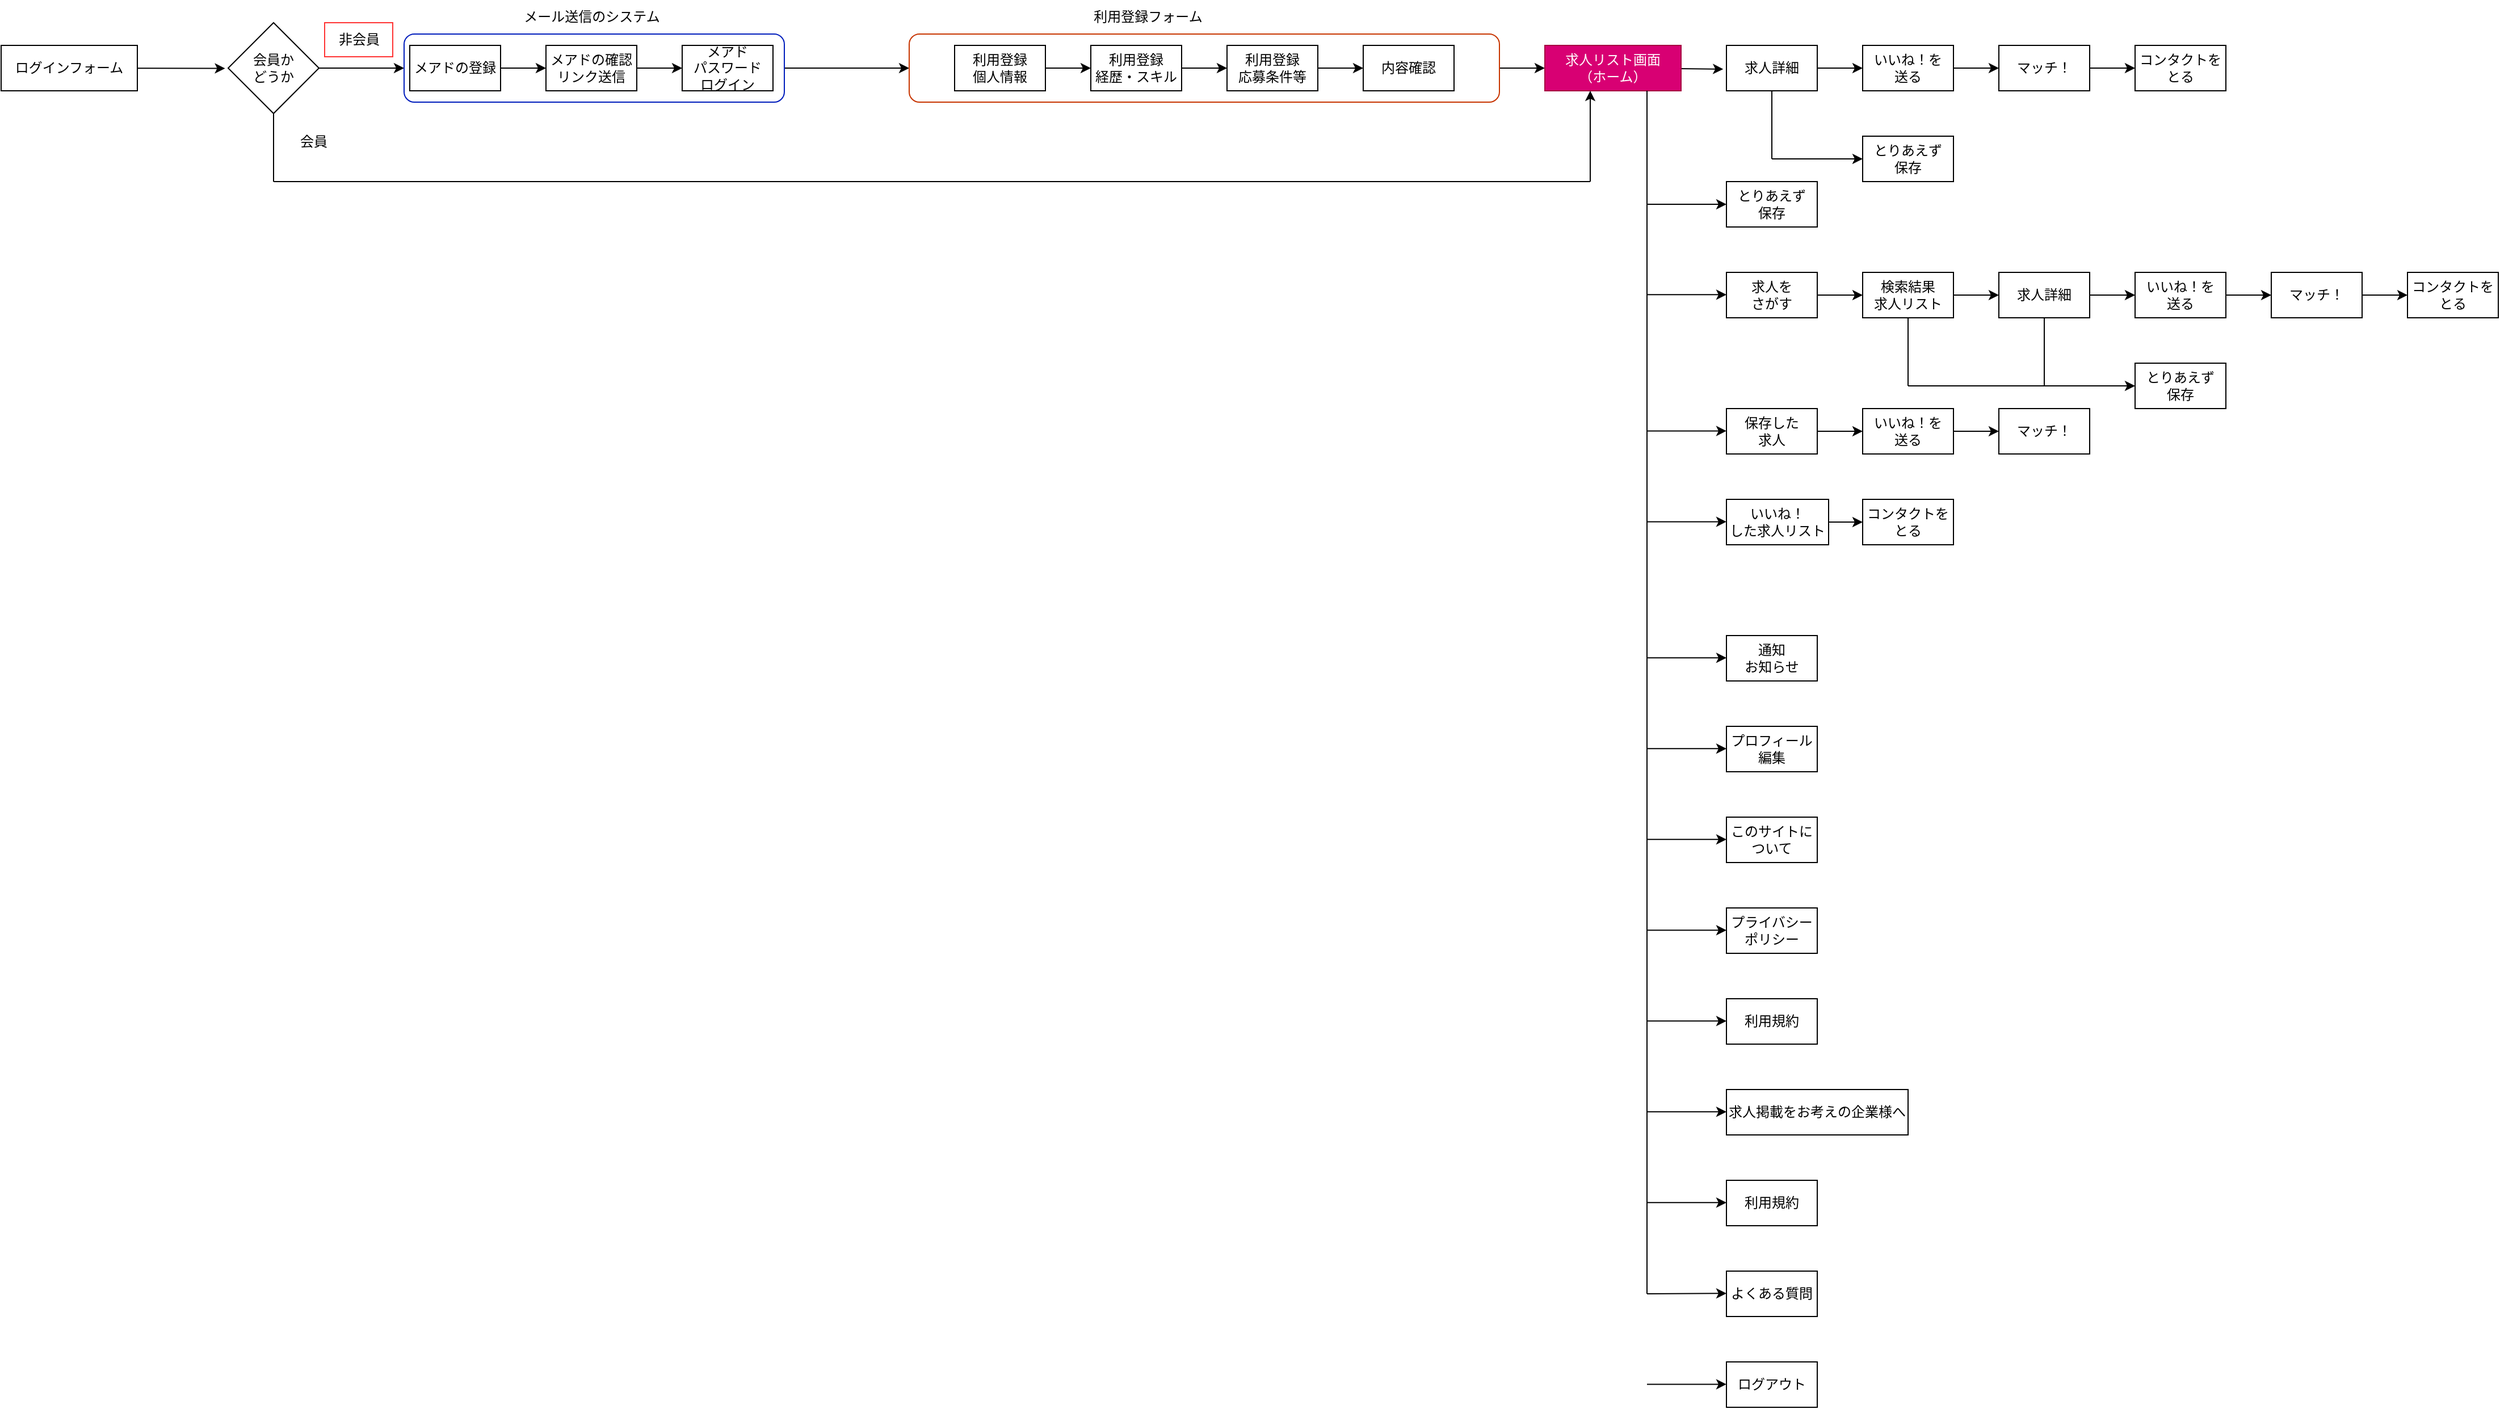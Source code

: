 <mxfile>
    <diagram id="guuzhq2KzPAQsZvOTP76" name="エンドユーザー">
        <mxGraphModel dx="1266" dy="416" grid="1" gridSize="10" guides="1" tooltips="1" connect="1" arrows="1" fold="1" page="1" pageScale="1" pageWidth="2339" pageHeight="3300" math="0" shadow="0">
            <root>
                <mxCell id="0"/>
                <mxCell id="1" parent="0"/>
                <mxCell id="215" style="edgeStyle=none;html=1;entryX=-0.034;entryY=0.503;entryDx=0;entryDy=0;entryPerimeter=0;" parent="1" source="213" target="214" edge="1">
                    <mxGeometry relative="1" as="geometry"/>
                </mxCell>
                <mxCell id="213" value="ログインフォーム" style="rounded=0;whiteSpace=wrap;html=1;" parent="1" vertex="1">
                    <mxGeometry x="40" y="40" width="120" height="40" as="geometry"/>
                </mxCell>
                <mxCell id="250" style="edgeStyle=none;html=1;exitX=1;exitY=0.5;exitDx=0;exitDy=0;entryX=0;entryY=0.5;entryDx=0;entryDy=0;" parent="1" source="214" target="243" edge="1">
                    <mxGeometry relative="1" as="geometry">
                        <mxPoint x="350" y="60.261" as="targetPoint"/>
                    </mxGeometry>
                </mxCell>
                <mxCell id="214" value="会員か&lt;br&gt;どうか" style="rhombus;whiteSpace=wrap;html=1;" parent="1" vertex="1">
                    <mxGeometry x="240" y="20" width="80" height="80" as="geometry"/>
                </mxCell>
                <mxCell id="216" value="ログアウト" style="rounded=0;whiteSpace=wrap;html=1;" parent="1" vertex="1">
                    <mxGeometry x="1560" y="1200" width="80" height="40" as="geometry"/>
                </mxCell>
                <mxCell id="241" style="edgeStyle=none;html=1;entryX=0;entryY=0.5;entryDx=0;entryDy=0;" parent="1" source="217" target="240" edge="1">
                    <mxGeometry relative="1" as="geometry"/>
                </mxCell>
                <mxCell id="217" value="メアドの登録" style="rounded=0;whiteSpace=wrap;html=1;" parent="1" vertex="1">
                    <mxGeometry x="400" y="40" width="80" height="40" as="geometry"/>
                </mxCell>
                <mxCell id="219" value="会員" style="text;html=1;align=center;verticalAlign=middle;resizable=0;points=[];autosize=1;strokeColor=none;fillColor=none;" parent="1" vertex="1">
                    <mxGeometry x="290" y="110" width="50" height="30" as="geometry"/>
                </mxCell>
                <mxCell id="220" value="非会員" style="text;html=1;align=center;verticalAlign=middle;resizable=0;points=[];autosize=1;strokeColor=#FF3333;fillColor=none;" parent="1" vertex="1">
                    <mxGeometry x="325" y="20" width="60" height="30" as="geometry"/>
                </mxCell>
                <mxCell id="235" style="edgeStyle=none;html=1;exitX=1;exitY=0.5;exitDx=0;exitDy=0;entryX=0;entryY=0.5;entryDx=0;entryDy=0;" parent="1" source="232" target="234" edge="1">
                    <mxGeometry relative="1" as="geometry"/>
                </mxCell>
                <mxCell id="232" value="利用登録&lt;br&gt;個人情報" style="rounded=0;whiteSpace=wrap;html=1;" parent="1" vertex="1">
                    <mxGeometry x="880" y="40" width="80" height="40" as="geometry"/>
                </mxCell>
                <mxCell id="321" style="edgeStyle=none;html=1;exitX=1;exitY=0.5;exitDx=0;exitDy=0;entryX=0;entryY=0.5;entryDx=0;entryDy=0;" edge="1" parent="1" source="234" target="236">
                    <mxGeometry relative="1" as="geometry"/>
                </mxCell>
                <mxCell id="234" value="利用登録&lt;br&gt;経歴・スキル" style="rounded=0;whiteSpace=wrap;html=1;" parent="1" vertex="1">
                    <mxGeometry x="1000" y="40" width="80" height="40" as="geometry"/>
                </mxCell>
                <mxCell id="239" style="edgeStyle=none;html=1;entryX=0;entryY=0.5;entryDx=0;entryDy=0;" parent="1" source="236" target="238" edge="1">
                    <mxGeometry relative="1" as="geometry">
                        <mxPoint x="1220" y="60" as="targetPoint"/>
                    </mxGeometry>
                </mxCell>
                <mxCell id="236" value="利用登録&lt;br&gt;応募条件等" style="rounded=0;whiteSpace=wrap;html=1;" parent="1" vertex="1">
                    <mxGeometry x="1120" y="40" width="80" height="40" as="geometry"/>
                </mxCell>
                <mxCell id="238" value="内容確認" style="rounded=0;whiteSpace=wrap;html=1;" parent="1" vertex="1">
                    <mxGeometry x="1240" y="40" width="80" height="40" as="geometry"/>
                </mxCell>
                <mxCell id="248" style="edgeStyle=none;html=1;exitX=1;exitY=0.5;exitDx=0;exitDy=0;entryX=0;entryY=0.5;entryDx=0;entryDy=0;" parent="1" source="240" target="247" edge="1">
                    <mxGeometry relative="1" as="geometry"/>
                </mxCell>
                <mxCell id="240" value="メアドの確認&lt;br&gt;リンク送信" style="rounded=0;whiteSpace=wrap;html=1;" parent="1" vertex="1">
                    <mxGeometry x="520" y="40" width="80" height="40" as="geometry"/>
                </mxCell>
                <mxCell id="322" style="edgeStyle=none;html=1;exitX=1;exitY=0.5;exitDx=0;exitDy=0;entryX=0;entryY=0.5;entryDx=0;entryDy=0;" edge="1" parent="1" source="243" target="245">
                    <mxGeometry relative="1" as="geometry"/>
                </mxCell>
                <mxCell id="243" value="" style="rounded=1;whiteSpace=wrap;html=1;strokeColor=#001DBC;fillColor=none;fontColor=#ffffff;" parent="1" vertex="1">
                    <mxGeometry x="395" y="30" width="335" height="60" as="geometry"/>
                </mxCell>
                <mxCell id="244" value="メール送信のシステム" style="text;html=1;align=center;verticalAlign=middle;resizable=0;points=[];autosize=1;strokeColor=none;fillColor=none;" parent="1" vertex="1">
                    <mxGeometry x="490" width="140" height="30" as="geometry"/>
                </mxCell>
                <mxCell id="252" style="edgeStyle=none;html=1;exitX=1;exitY=0.5;exitDx=0;exitDy=0;" parent="1" source="245" target="251" edge="1">
                    <mxGeometry relative="1" as="geometry"/>
                </mxCell>
                <mxCell id="246" value="利用登録フォーム" style="text;html=1;align=center;verticalAlign=middle;resizable=0;points=[];autosize=1;strokeColor=none;fillColor=none;" parent="1" vertex="1">
                    <mxGeometry x="990" width="120" height="30" as="geometry"/>
                </mxCell>
                <mxCell id="247" value="メアド&lt;br&gt;パスワード&lt;br&gt;ログイン" style="rounded=0;whiteSpace=wrap;html=1;" parent="1" vertex="1">
                    <mxGeometry x="640" y="40" width="80" height="40" as="geometry"/>
                </mxCell>
                <mxCell id="256" style="edgeStyle=none;html=1;entryX=-0.036;entryY=0.522;entryDx=0;entryDy=0;entryPerimeter=0;" parent="1" source="251" target="255" edge="1">
                    <mxGeometry relative="1" as="geometry"/>
                </mxCell>
                <mxCell id="251" value="求人リスト画面&lt;br&gt;（ホーム）" style="rounded=0;whiteSpace=wrap;html=1;fillColor=#d80073;fontColor=#ffffff;strokeColor=#A50040;" parent="1" vertex="1">
                    <mxGeometry x="1400" y="40" width="120" height="40" as="geometry"/>
                </mxCell>
                <mxCell id="260" style="edgeStyle=none;html=1;exitX=1;exitY=0.5;exitDx=0;exitDy=0;entryX=0;entryY=0.5;entryDx=0;entryDy=0;" parent="1" source="255" target="259" edge="1">
                    <mxGeometry relative="1" as="geometry"/>
                </mxCell>
                <mxCell id="255" value="求人詳細" style="rounded=0;whiteSpace=wrap;html=1;" parent="1" vertex="1">
                    <mxGeometry x="1560" y="40" width="80" height="40" as="geometry"/>
                </mxCell>
                <mxCell id="257" value="とりあえず&lt;br&gt;保存" style="rounded=0;whiteSpace=wrap;html=1;" parent="1" vertex="1">
                    <mxGeometry x="1560" y="160" width="80" height="40" as="geometry"/>
                </mxCell>
                <mxCell id="264" style="edgeStyle=none;html=1;entryX=0;entryY=0.5;entryDx=0;entryDy=0;" parent="1" source="259" target="263" edge="1">
                    <mxGeometry relative="1" as="geometry"/>
                </mxCell>
                <mxCell id="259" value="いいね！を&lt;br&gt;送る" style="rounded=0;whiteSpace=wrap;html=1;" parent="1" vertex="1">
                    <mxGeometry x="1680" y="40" width="80" height="40" as="geometry"/>
                </mxCell>
                <mxCell id="261" value="とりあえず&lt;br&gt;保存" style="rounded=0;whiteSpace=wrap;html=1;" parent="1" vertex="1">
                    <mxGeometry x="1680" y="120" width="80" height="40" as="geometry"/>
                </mxCell>
                <mxCell id="295" style="edgeStyle=none;html=1;exitX=1;exitY=0.5;exitDx=0;exitDy=0;entryX=0;entryY=0.5;entryDx=0;entryDy=0;" parent="1" source="263" target="294" edge="1">
                    <mxGeometry relative="1" as="geometry"/>
                </mxCell>
                <mxCell id="263" value="マッチ！" style="rounded=0;whiteSpace=wrap;html=1;" parent="1" vertex="1">
                    <mxGeometry x="1800" y="40" width="80" height="40" as="geometry"/>
                </mxCell>
                <mxCell id="274" style="edgeStyle=none;html=1;entryX=0;entryY=0.5;entryDx=0;entryDy=0;" parent="1" source="265" target="273" edge="1">
                    <mxGeometry relative="1" as="geometry"/>
                </mxCell>
                <mxCell id="265" value="&lt;div&gt;保存した&lt;/div&gt;&lt;div&gt;求人&lt;/div&gt;" style="rounded=0;whiteSpace=wrap;html=1;" parent="1" vertex="1">
                    <mxGeometry x="1560" y="360" width="80" height="40" as="geometry"/>
                </mxCell>
                <mxCell id="279" style="edgeStyle=none;html=1;entryX=0;entryY=0.5;entryDx=0;entryDy=0;" parent="1" source="266" target="278" edge="1">
                    <mxGeometry relative="1" as="geometry"/>
                </mxCell>
                <mxCell id="266" value="&lt;div&gt;いいね！&lt;/div&gt;&lt;div&gt;した求人リスト&lt;/div&gt;" style="rounded=0;whiteSpace=wrap;html=1;" parent="1" vertex="1">
                    <mxGeometry x="1560" y="440" width="90" height="40" as="geometry"/>
                </mxCell>
                <mxCell id="267" value="" style="endArrow=none;html=1;entryX=0.75;entryY=1;entryDx=0;entryDy=0;" parent="1" target="251" edge="1">
                    <mxGeometry width="50" height="50" relative="1" as="geometry">
                        <mxPoint x="1490" y="1140" as="sourcePoint"/>
                        <mxPoint x="1510" y="250" as="targetPoint"/>
                    </mxGeometry>
                </mxCell>
                <mxCell id="268" value="" style="endArrow=classic;html=1;" parent="1" edge="1">
                    <mxGeometry width="50" height="50" relative="1" as="geometry">
                        <mxPoint x="1490" y="180" as="sourcePoint"/>
                        <mxPoint x="1560" y="180" as="targetPoint"/>
                    </mxGeometry>
                </mxCell>
                <mxCell id="269" value="" style="endArrow=classic;html=1;" parent="1" edge="1">
                    <mxGeometry width="50" height="50" relative="1" as="geometry">
                        <mxPoint x="1490" y="379.74" as="sourcePoint"/>
                        <mxPoint x="1560" y="379.74" as="targetPoint"/>
                    </mxGeometry>
                </mxCell>
                <mxCell id="270" value="" style="endArrow=classic;html=1;" parent="1" edge="1">
                    <mxGeometry width="50" height="50" relative="1" as="geometry">
                        <mxPoint x="1490" y="459.74" as="sourcePoint"/>
                        <mxPoint x="1560" y="459.74" as="targetPoint"/>
                    </mxGeometry>
                </mxCell>
                <mxCell id="276" style="edgeStyle=none;html=1;entryX=0;entryY=0.5;entryDx=0;entryDy=0;" parent="1" source="273" target="275" edge="1">
                    <mxGeometry relative="1" as="geometry"/>
                </mxCell>
                <mxCell id="273" value="いいね！を&lt;br&gt;送る" style="rounded=0;whiteSpace=wrap;html=1;" parent="1" vertex="1">
                    <mxGeometry x="1680" y="360" width="80" height="40" as="geometry"/>
                </mxCell>
                <mxCell id="275" value="マッチ！" style="rounded=0;whiteSpace=wrap;html=1;" parent="1" vertex="1">
                    <mxGeometry x="1800" y="360" width="80" height="40" as="geometry"/>
                </mxCell>
                <mxCell id="278" value="コンタクトを&lt;br&gt;とる" style="rounded=0;whiteSpace=wrap;html=1;" parent="1" vertex="1">
                    <mxGeometry x="1680" y="440" width="80" height="40" as="geometry"/>
                </mxCell>
                <mxCell id="280" value="&lt;div&gt;このサイトに&lt;/div&gt;&lt;div&gt;ついて&lt;/div&gt;" style="rounded=0;whiteSpace=wrap;html=1;" parent="1" vertex="1">
                    <mxGeometry x="1560" y="720" width="80" height="40" as="geometry"/>
                </mxCell>
                <mxCell id="281" value="" style="endArrow=classic;html=1;" parent="1" edge="1">
                    <mxGeometry width="50" height="50" relative="1" as="geometry">
                        <mxPoint x="1490" y="739.62" as="sourcePoint"/>
                        <mxPoint x="1560" y="739.62" as="targetPoint"/>
                    </mxGeometry>
                </mxCell>
                <mxCell id="282" value="&lt;div&gt;プライバシー&lt;/div&gt;&lt;span style=&quot;color: rgba(0, 0, 0, 0); font-family: monospace; font-size: 0px; text-align: start;&quot;&gt;%3CmxGraphModel%3E%3Croot%3E%3CmxCell%20id%3D%220%22%2F%3E%3CmxCell%20id%3D%221%22%20parent%3D%220%22%2F%3E%3CmxCell%20id%3D%222%22%20value%3D%22%26lt%3Bdiv%26gt%3B%E3%81%93%E3%81%AE%E3%82%B5%E3%82%A4%E3%83%88%E3%81%AB%26lt%3B%2Fdiv%26gt%3B%26lt%3Bdiv%26gt%3B%E3%81%A4%E3%81%84%E3%81%A6%26lt%3B%2Fdiv%26gt%3B%22%20style%3D%22rounded%3D0%3BwhiteSpace%3Dwrap%3Bhtml%3D1%3B%22%20vertex%3D%221%22%20parent%3D%221%22%3E%3CmxGeometry%20x%3D%221560%22%20y%3D%22480%22%20width%3D%2280%22%20height%3D%2240%22%20as%3D%22geometry%22%2F%3E%3C%2FmxCell%3E%3C%2Froot%3E%3C%2FmxGraphModel%3&lt;/span&gt;&lt;span style=&quot;background-color: initial;&quot;&gt;ポリシー&lt;/span&gt;&lt;span style=&quot;color: rgba(0, 0, 0, 0); font-family: monospace; font-size: 0px; text-align: start;&quot;&gt;&lt;br&gt;&lt;/span&gt;" style="rounded=0;whiteSpace=wrap;html=1;" parent="1" vertex="1">
                    <mxGeometry x="1560" y="800" width="80" height="40" as="geometry"/>
                </mxCell>
                <mxCell id="285" value="利用規約" style="rounded=0;whiteSpace=wrap;html=1;" parent="1" vertex="1">
                    <mxGeometry x="1560" y="880" width="80" height="40" as="geometry"/>
                </mxCell>
                <mxCell id="286" value="求人掲載をお考えの企業様へ" style="rounded=0;whiteSpace=wrap;html=1;" parent="1" vertex="1">
                    <mxGeometry x="1560" y="960" width="160" height="40" as="geometry"/>
                </mxCell>
                <mxCell id="287" value="利用規約" style="rounded=0;whiteSpace=wrap;html=1;" parent="1" vertex="1">
                    <mxGeometry x="1560" y="1040" width="80" height="40" as="geometry"/>
                </mxCell>
                <mxCell id="288" value="よくある質問" style="rounded=0;whiteSpace=wrap;html=1;" parent="1" vertex="1">
                    <mxGeometry x="1560" y="1120" width="80" height="40" as="geometry"/>
                </mxCell>
                <mxCell id="289" value="" style="endArrow=classic;html=1;" parent="1" edge="1">
                    <mxGeometry width="50" height="50" relative="1" as="geometry">
                        <mxPoint x="1490" y="819.62" as="sourcePoint"/>
                        <mxPoint x="1560" y="819.62" as="targetPoint"/>
                    </mxGeometry>
                </mxCell>
                <mxCell id="290" value="" style="endArrow=classic;html=1;" parent="1" edge="1">
                    <mxGeometry width="50" height="50" relative="1" as="geometry">
                        <mxPoint x="1490" y="899.62" as="sourcePoint"/>
                        <mxPoint x="1560" y="899.62" as="targetPoint"/>
                    </mxGeometry>
                </mxCell>
                <mxCell id="291" value="" style="endArrow=classic;html=1;" parent="1" edge="1">
                    <mxGeometry width="50" height="50" relative="1" as="geometry">
                        <mxPoint x="1490" y="979.62" as="sourcePoint"/>
                        <mxPoint x="1560" y="979.62" as="targetPoint"/>
                    </mxGeometry>
                </mxCell>
                <mxCell id="292" value="" style="endArrow=classic;html=1;" parent="1" edge="1">
                    <mxGeometry width="50" height="50" relative="1" as="geometry">
                        <mxPoint x="1490" y="1059.62" as="sourcePoint"/>
                        <mxPoint x="1560" y="1059.62" as="targetPoint"/>
                    </mxGeometry>
                </mxCell>
                <mxCell id="293" value="" style="endArrow=classic;html=1;" parent="1" edge="1">
                    <mxGeometry width="50" height="50" relative="1" as="geometry">
                        <mxPoint x="1490" y="1140" as="sourcePoint"/>
                        <mxPoint x="1560" y="1139.62" as="targetPoint"/>
                    </mxGeometry>
                </mxCell>
                <mxCell id="294" value="コンタクトを&lt;br&gt;とる" style="rounded=0;whiteSpace=wrap;html=1;" parent="1" vertex="1">
                    <mxGeometry x="1920" y="40" width="80" height="40" as="geometry"/>
                </mxCell>
                <mxCell id="296" value="" style="endArrow=none;html=1;" parent="1" edge="1">
                    <mxGeometry width="50" height="50" relative="1" as="geometry">
                        <mxPoint x="1600" y="140" as="sourcePoint"/>
                        <mxPoint x="1600" y="80" as="targetPoint"/>
                    </mxGeometry>
                </mxCell>
                <mxCell id="297" value="" style="endArrow=classic;html=1;" parent="1" edge="1">
                    <mxGeometry width="50" height="50" relative="1" as="geometry">
                        <mxPoint x="1600" y="140" as="sourcePoint"/>
                        <mxPoint x="1680" y="140" as="targetPoint"/>
                    </mxGeometry>
                </mxCell>
                <mxCell id="301" style="edgeStyle=none;html=1;entryX=0;entryY=0.5;entryDx=0;entryDy=0;" parent="1" source="298" target="300" edge="1">
                    <mxGeometry relative="1" as="geometry"/>
                </mxCell>
                <mxCell id="298" value="求人を&lt;br&gt;さがす" style="rounded=0;whiteSpace=wrap;html=1;" parent="1" vertex="1">
                    <mxGeometry x="1560" y="240" width="80" height="40" as="geometry"/>
                </mxCell>
                <mxCell id="299" value="" style="endArrow=classic;html=1;" parent="1" edge="1">
                    <mxGeometry width="50" height="50" relative="1" as="geometry">
                        <mxPoint x="1490" y="259.62" as="sourcePoint"/>
                        <mxPoint x="1560" y="259.62" as="targetPoint"/>
                    </mxGeometry>
                </mxCell>
                <mxCell id="312" style="edgeStyle=none;html=1;exitX=1;exitY=0.5;exitDx=0;exitDy=0;entryX=0;entryY=0.5;entryDx=0;entryDy=0;" parent="1" source="300" target="303" edge="1">
                    <mxGeometry relative="1" as="geometry"/>
                </mxCell>
                <mxCell id="300" value="検索結果&lt;br&gt;求人リスト" style="rounded=0;whiteSpace=wrap;html=1;" parent="1" vertex="1">
                    <mxGeometry x="1680" y="240" width="80" height="40" as="geometry"/>
                </mxCell>
                <mxCell id="302" style="edgeStyle=none;html=1;exitX=1;exitY=0.5;exitDx=0;exitDy=0;entryX=0;entryY=0.5;entryDx=0;entryDy=0;" parent="1" source="303" target="305" edge="1">
                    <mxGeometry relative="1" as="geometry"/>
                </mxCell>
                <mxCell id="303" value="求人詳細" style="rounded=0;whiteSpace=wrap;html=1;" parent="1" vertex="1">
                    <mxGeometry x="1800" y="240" width="80" height="40" as="geometry"/>
                </mxCell>
                <mxCell id="304" style="edgeStyle=none;html=1;entryX=0;entryY=0.5;entryDx=0;entryDy=0;" parent="1" source="305" target="308" edge="1">
                    <mxGeometry relative="1" as="geometry"/>
                </mxCell>
                <mxCell id="305" value="いいね！を&lt;br&gt;送る" style="rounded=0;whiteSpace=wrap;html=1;" parent="1" vertex="1">
                    <mxGeometry x="1920" y="240" width="80" height="40" as="geometry"/>
                </mxCell>
                <mxCell id="306" value="とりあえず&lt;br&gt;保存" style="rounded=0;whiteSpace=wrap;html=1;" parent="1" vertex="1">
                    <mxGeometry x="1920" y="320" width="80" height="40" as="geometry"/>
                </mxCell>
                <mxCell id="307" style="edgeStyle=none;html=1;exitX=1;exitY=0.5;exitDx=0;exitDy=0;entryX=0;entryY=0.5;entryDx=0;entryDy=0;" parent="1" source="308" target="309" edge="1">
                    <mxGeometry relative="1" as="geometry"/>
                </mxCell>
                <mxCell id="308" value="マッチ！" style="rounded=0;whiteSpace=wrap;html=1;" parent="1" vertex="1">
                    <mxGeometry x="2040" y="240" width="80" height="40" as="geometry"/>
                </mxCell>
                <mxCell id="309" value="コンタクトを&lt;br&gt;とる" style="rounded=0;whiteSpace=wrap;html=1;" parent="1" vertex="1">
                    <mxGeometry x="2160" y="240" width="80" height="40" as="geometry"/>
                </mxCell>
                <mxCell id="310" value="" style="endArrow=none;html=1;" parent="1" edge="1">
                    <mxGeometry width="50" height="50" relative="1" as="geometry">
                        <mxPoint x="1840" y="340" as="sourcePoint"/>
                        <mxPoint x="1840" y="280" as="targetPoint"/>
                    </mxGeometry>
                </mxCell>
                <mxCell id="311" value="" style="endArrow=classic;html=1;" parent="1" edge="1">
                    <mxGeometry width="50" height="50" relative="1" as="geometry">
                        <mxPoint x="1840" y="340" as="sourcePoint"/>
                        <mxPoint x="1920" y="340" as="targetPoint"/>
                    </mxGeometry>
                </mxCell>
                <mxCell id="316" value="" style="endArrow=none;html=1;" parent="1" edge="1">
                    <mxGeometry width="50" height="50" relative="1" as="geometry">
                        <mxPoint x="1720" y="340" as="sourcePoint"/>
                        <mxPoint x="1720" y="280" as="targetPoint"/>
                    </mxGeometry>
                </mxCell>
                <mxCell id="318" value="" style="endArrow=none;html=1;" parent="1" edge="1">
                    <mxGeometry width="50" height="50" relative="1" as="geometry">
                        <mxPoint x="1720" y="340" as="sourcePoint"/>
                        <mxPoint x="1840" y="340" as="targetPoint"/>
                    </mxGeometry>
                </mxCell>
                <mxCell id="VOeFXfkbjAdXuOcoMfUu-318" value="" style="endArrow=classic;html=1;" parent="1" edge="1">
                    <mxGeometry width="50" height="50" relative="1" as="geometry">
                        <mxPoint x="1490" y="1219.7" as="sourcePoint"/>
                        <mxPoint x="1560" y="1219.7" as="targetPoint"/>
                    </mxGeometry>
                </mxCell>
                <mxCell id="VOeFXfkbjAdXuOcoMfUu-319" value="&lt;div&gt;プロフィール&lt;/div&gt;&lt;div&gt;編集&lt;/div&gt;" style="rounded=0;whiteSpace=wrap;html=1;" parent="1" vertex="1">
                    <mxGeometry x="1560" y="640" width="80" height="40" as="geometry"/>
                </mxCell>
                <mxCell id="VOeFXfkbjAdXuOcoMfUu-320" value="" style="endArrow=classic;html=1;" parent="1" edge="1">
                    <mxGeometry width="50" height="50" relative="1" as="geometry">
                        <mxPoint x="1490" y="659.62" as="sourcePoint"/>
                        <mxPoint x="1560.0" y="659.62" as="targetPoint"/>
                    </mxGeometry>
                </mxCell>
                <mxCell id="VOeFXfkbjAdXuOcoMfUu-321" value="" style="endArrow=none;html=1;" parent="1" edge="1">
                    <mxGeometry width="50" height="50" relative="1" as="geometry">
                        <mxPoint x="280" y="160" as="sourcePoint"/>
                        <mxPoint x="280" y="100" as="targetPoint"/>
                    </mxGeometry>
                </mxCell>
                <mxCell id="VOeFXfkbjAdXuOcoMfUu-322" value="" style="endArrow=none;html=1;" parent="1" edge="1">
                    <mxGeometry width="50" height="50" relative="1" as="geometry">
                        <mxPoint x="280" y="160" as="sourcePoint"/>
                        <mxPoint x="1440" y="160" as="targetPoint"/>
                    </mxGeometry>
                </mxCell>
                <mxCell id="VOeFXfkbjAdXuOcoMfUu-323" value="" style="endArrow=classic;html=1;" parent="1" edge="1">
                    <mxGeometry width="50" height="50" relative="1" as="geometry">
                        <mxPoint x="1440" y="160" as="sourcePoint"/>
                        <mxPoint x="1440" y="80" as="targetPoint"/>
                    </mxGeometry>
                </mxCell>
                <mxCell id="245" value="" style="rounded=1;whiteSpace=wrap;html=1;strokeColor=#C73500;fillColor=none;fontColor=#000000;" parent="1" vertex="1">
                    <mxGeometry x="840" y="30" width="520" height="60" as="geometry"/>
                </mxCell>
                <mxCell id="323" value="通知&lt;br&gt;お知らせ" style="rounded=0;whiteSpace=wrap;html=1;" vertex="1" parent="1">
                    <mxGeometry x="1560" y="560" width="80" height="40" as="geometry"/>
                </mxCell>
                <mxCell id="324" value="" style="endArrow=classic;html=1;" edge="1" parent="1">
                    <mxGeometry width="50" height="50" relative="1" as="geometry">
                        <mxPoint x="1490" y="579.62" as="sourcePoint"/>
                        <mxPoint x="1560.0" y="579.62" as="targetPoint"/>
                    </mxGeometry>
                </mxCell>
            </root>
        </mxGraphModel>
    </diagram>
</mxfile>